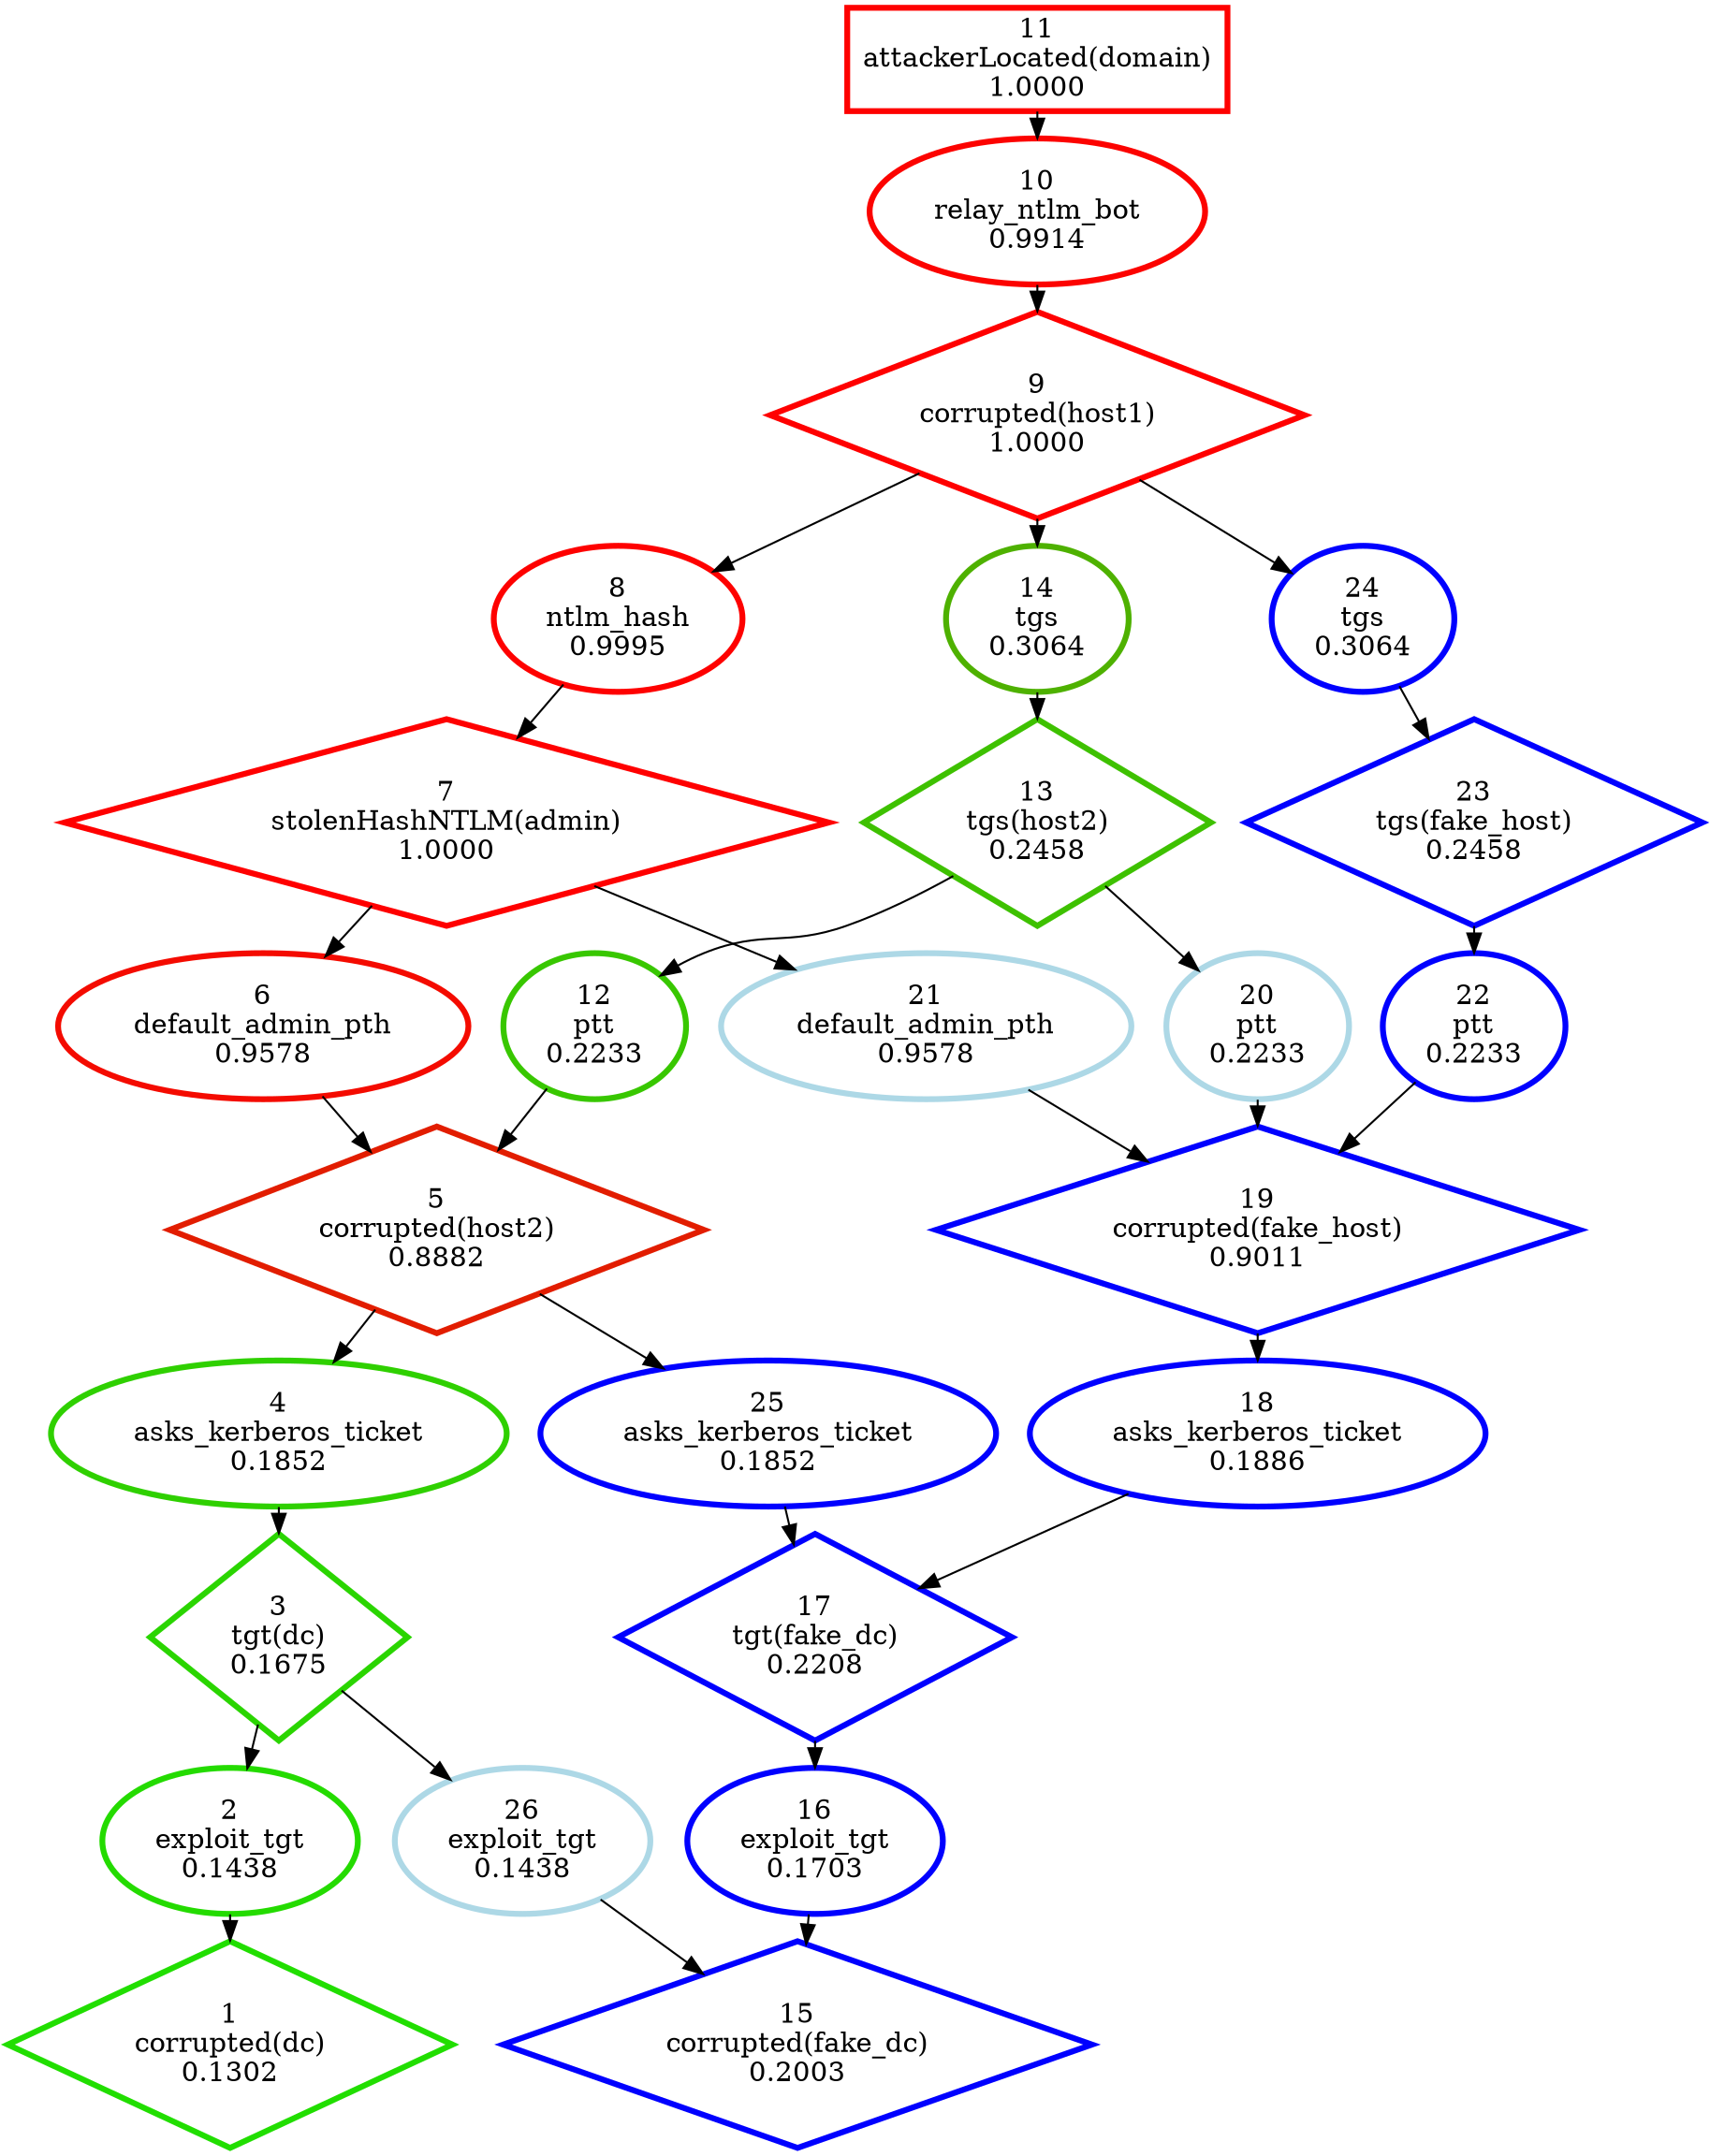 digraph G {
ranksep=0.2;
  "1" [label="1\ncorrupted(dc)\n0.1302", color="#21DE00", penwidth=3, shape="diamond"];
  "2" [label="2\nexploit_tgt\n0.1438", color="#24DB00", penwidth=3, shape="ellipse"];
  "3" [label="3\ntgt(dc)\n0.1675", color="#2AD500", penwidth=3, shape="diamond"];
  "4" [label="4\nasks_kerberos_ticket\n0.1852", color="#2FD000", penwidth=3, shape="ellipse"];
  "5" [label="5\ncorrupted(host2)\n0.8882", color="#E21D00", penwidth=3, shape="diamond"];
  "6" [label="6\ndefault_admin_pth\n0.9578", color="#F40B00", penwidth=3, shape="ellipse"];
  "7" [label="7\nstolenHashNTLM(admin)\n1.0000", color="#FF0000", penwidth=3, shape="diamond"];
  "8" [label="8\nntlm_hash\n0.9995", color="#FE0100", penwidth=3, shape="ellipse"];
  "9" [label="9\ncorrupted(host1)\n1.0000", color="#FF0000", penwidth=3, shape="diamond"];
  "10" [label="10\nrelay_ntlm_bot\n0.9914", color="#FC0300", penwidth=3, shape="ellipse"];
  "11" [label="11\nattackerLocated(domain)\n1.0000", color="#FE0100", penwidth=3, shape="box"];
  "12" [label="12\nptt\n0.2233", color="#38C700", penwidth=3, shape="ellipse"];
  "13" [label="13\ntgs(host2)\n0.2458", color="#3EC100", penwidth=3, shape="diamond"];
  "14" [label="14\ntgs\n0.3064", color="#4EB100", penwidth=3, shape="ellipse"];
  "15" [label="15\ncorrupted(fake_dc)\n0.2003", color="blue", penwidth=3, shape="diamond"];
  "16" [label="16\nexploit_tgt\n0.1703", color="blue", penwidth=3, shape="ellipse"];
  "17" [label="17\ntgt(fake_dc)\n0.2208", color="blue", penwidth=3, shape="diamond"];
  "18" [label="18\nasks_kerberos_ticket\n0.1886", color="blue", penwidth=3, shape="ellipse"];
  "19" [label="19\ncorrupted(fake_host)\n0.9011", color="blue", penwidth=3, shape="diamond"];
  "20" [label="20\nptt\n0.2233", color="lightblue", penwidth=3, shape="ellipse"];
  "21" [label="21\ndefault_admin_pth\n0.9578", color="lightblue", penwidth=3, shape="ellipse"];
  "22" [label="22\nptt\n0.2233", color="blue", penwidth=3, shape="ellipse"];
  "23" [label="23\ntgs(fake_host)\n0.2458", color="blue", penwidth=3, shape="diamond"];
  "24" [label="24\ntgs\n0.3064", color="blue", penwidth=3, shape="ellipse"];
  "25" [label="25\nasks_kerberos_ticket\n0.1852", color="blue", penwidth=3, shape="ellipse"];
  "26" [label="26\nexploit_tgt\n0.1438", color="lightblue", penwidth=3, shape="ellipse"];
  "11" -> "10";
  "10" -> "9";
  "9" -> "8";
  "9" -> "14";
  "9" -> "24";
  "8" -> "7";
  "7" -> "6";
  "7" -> "21";
  "6" -> "5";
  "5" -> "4";
  "5" -> "25";
  "14" -> "13";
  "13" -> "12";
  "13" -> "20";
  "12" -> "5";
  "4" -> "3";
  "3" -> "2";
  "3" -> "26";
  "2" -> "1";
  "20" -> "19";
  "19" -> "18";
  "21" -> "19";
  "24" -> "23";
  "23" -> "22";
  "22" -> "19";
  "18" -> "17";
  "17" -> "16";
  "25" -> "17";
  "16" -> "15";
  "26" -> "15";
}